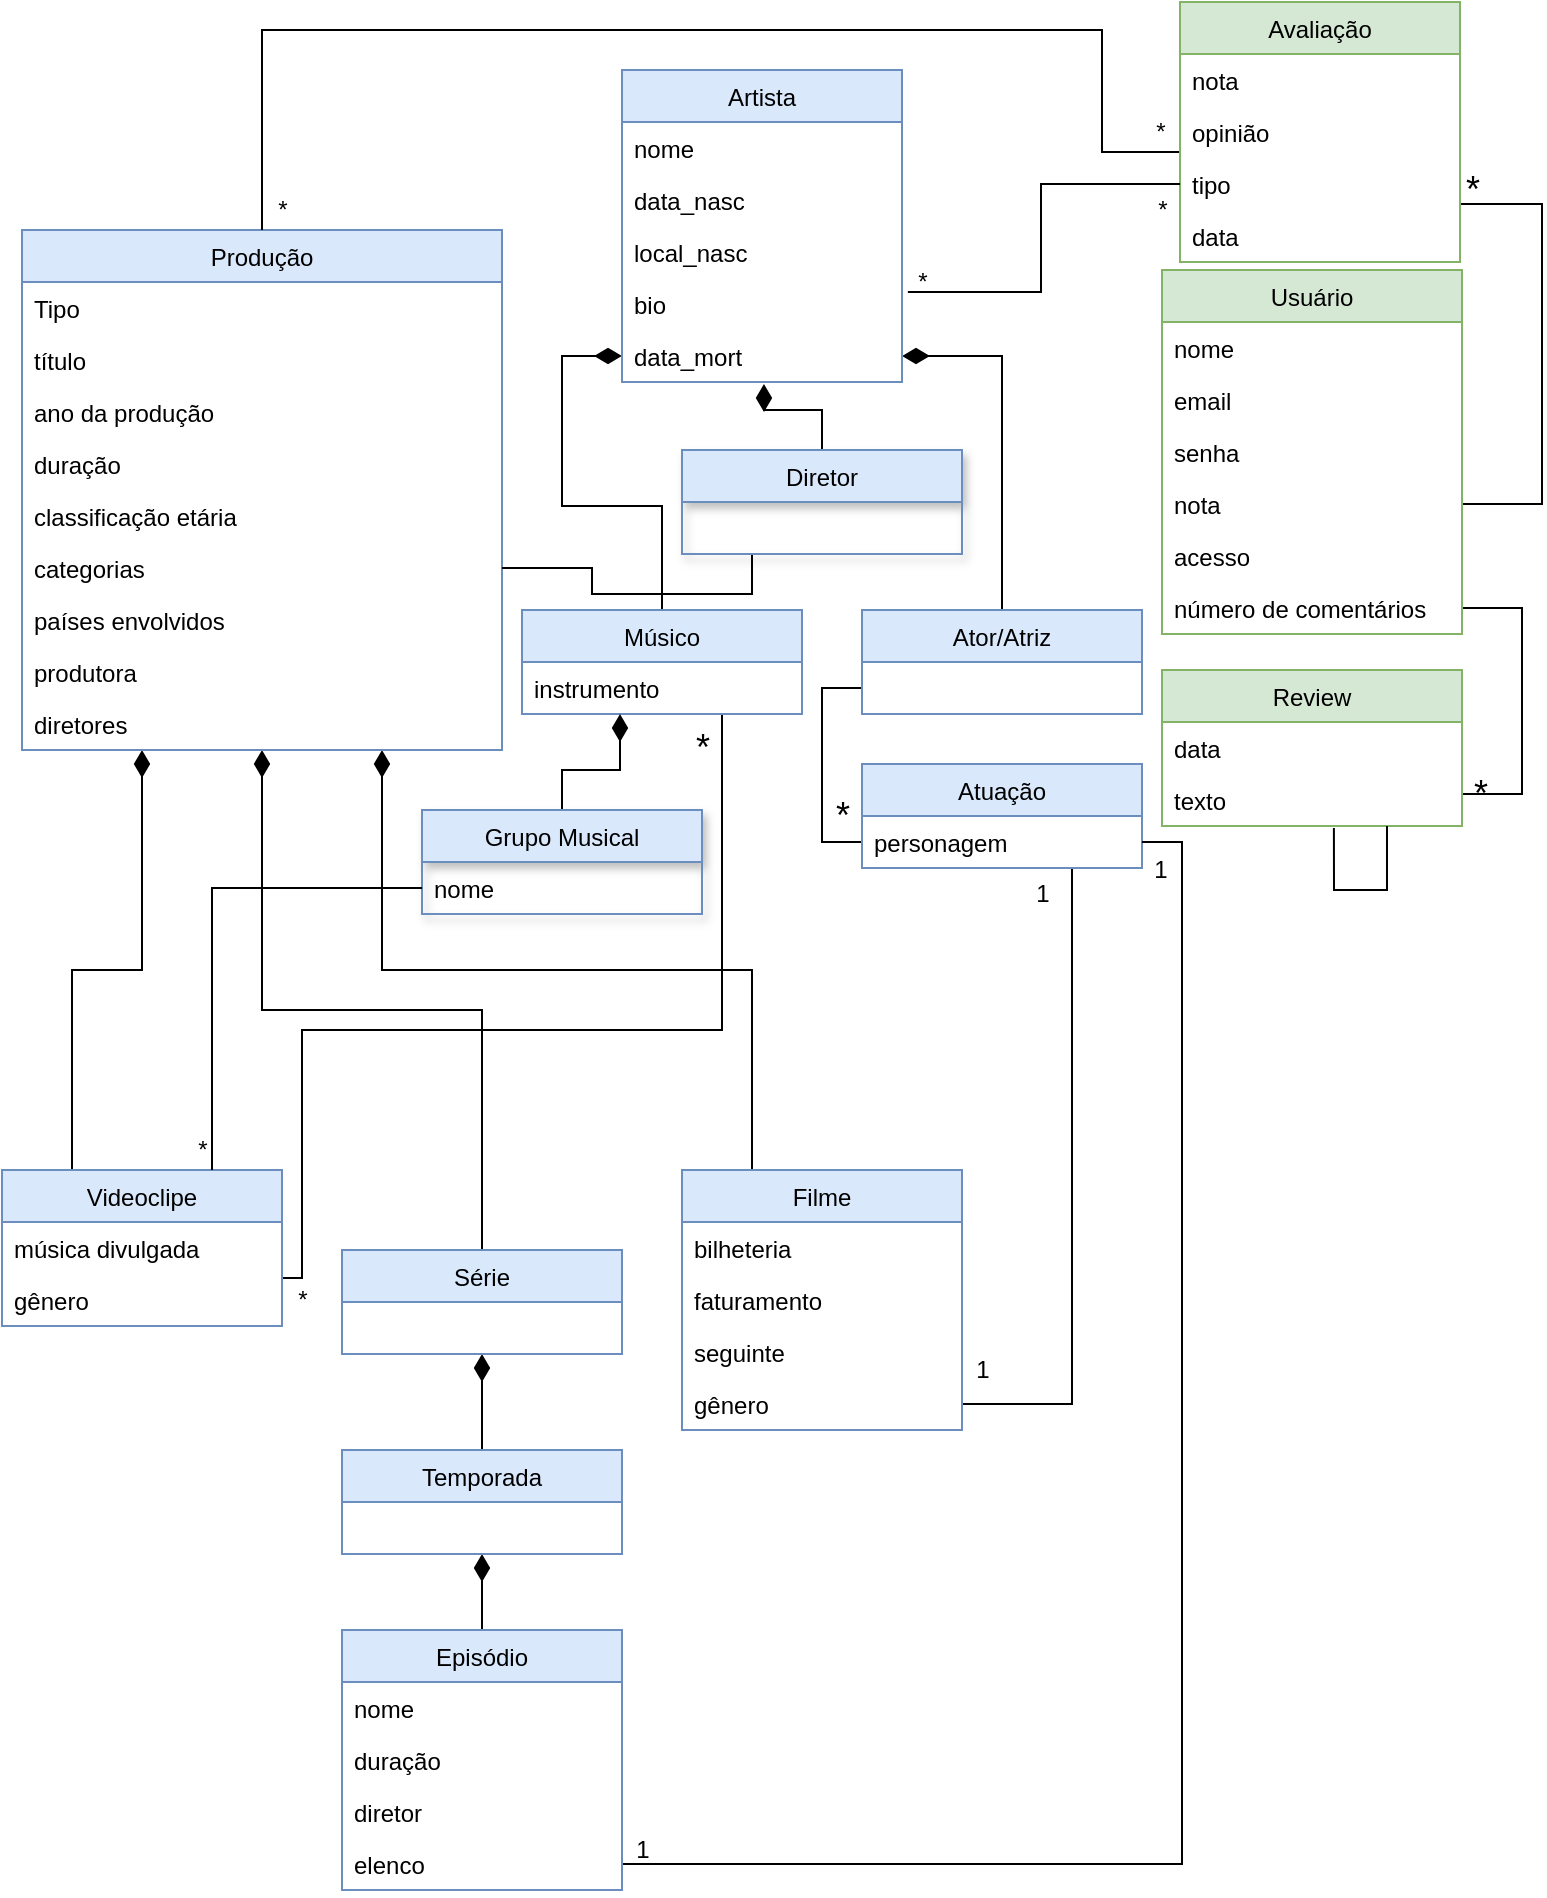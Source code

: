 <mxfile version="12.9.13" type="device"><diagram id="T0cRN0l5cPZT1lQoQmlp" name="Page-1"><mxGraphModel dx="1422" dy="791" grid="1" gridSize="10" guides="1" tooltips="1" connect="1" arrows="1" fold="1" page="1" pageScale="1" pageWidth="827" pageHeight="1169" math="0" shadow="0"><root><mxCell id="0"/><mxCell id="1" parent="0"/><mxCell id="8_0X_kutfOQJZJNps9J1-56" style="edgeStyle=orthogonalEdgeStyle;rounded=0;orthogonalLoop=1;jettySize=auto;html=1;exitX=0.25;exitY=1;exitDx=0;exitDy=0;entryX=0.25;entryY=0;entryDx=0;entryDy=0;shadow=0;startArrow=diamondThin;startFill=1;startSize=11;endArrow=none;endFill=0;endSize=11;targetPerimeterSpacing=0;strokeColor=#000000;strokeWidth=1;fontSize=18;" parent="1" source="6u76rjOhcxtGFufM5d8G-9" target="6u76rjOhcxtGFufM5d8G-22" edge="1"><mxGeometry relative="1" as="geometry"/></mxCell><mxCell id="8_0X_kutfOQJZJNps9J1-57" style="edgeStyle=orthogonalEdgeStyle;rounded=0;orthogonalLoop=1;jettySize=auto;html=1;exitX=0.5;exitY=1;exitDx=0;exitDy=0;entryX=0.5;entryY=0;entryDx=0;entryDy=0;shadow=0;startArrow=diamondThin;startFill=1;startSize=11;endArrow=none;endFill=0;endSize=11;targetPerimeterSpacing=0;strokeColor=#000000;strokeWidth=1;fontSize=18;" parent="1" source="6u76rjOhcxtGFufM5d8G-9" target="6u76rjOhcxtGFufM5d8G-18" edge="1"><mxGeometry relative="1" as="geometry"/></mxCell><mxCell id="8_0X_kutfOQJZJNps9J1-58" style="edgeStyle=orthogonalEdgeStyle;rounded=0;orthogonalLoop=1;jettySize=auto;html=1;exitX=0.75;exitY=1;exitDx=0;exitDy=0;entryX=0.25;entryY=0;entryDx=0;entryDy=0;shadow=0;startArrow=diamondThin;startFill=1;startSize=11;endArrow=none;endFill=0;endSize=11;targetPerimeterSpacing=0;strokeColor=#000000;strokeWidth=1;fontSize=18;" parent="1" source="6u76rjOhcxtGFufM5d8G-9" target="6u76rjOhcxtGFufM5d8G-13" edge="1"><mxGeometry relative="1" as="geometry"/></mxCell><mxCell id="8_0X_kutfOQJZJNps9J1-60" style="edgeStyle=orthogonalEdgeStyle;rounded=0;orthogonalLoop=1;jettySize=auto;html=1;exitX=0.5;exitY=1;exitDx=0;exitDy=0;shadow=0;startArrow=diamondThin;startFill=1;startSize=11;endArrow=none;endFill=0;endSize=11;targetPerimeterSpacing=0;strokeColor=#000000;strokeWidth=1;fontSize=18;" parent="1" source="6u76rjOhcxtGFufM5d8G-18" target="6u76rjOhcxtGFufM5d8G-46" edge="1"><mxGeometry relative="1" as="geometry"/></mxCell><mxCell id="8_0X_kutfOQJZJNps9J1-59" style="edgeStyle=orthogonalEdgeStyle;rounded=0;orthogonalLoop=1;jettySize=auto;html=1;exitX=0.5;exitY=1;exitDx=0;exitDy=0;entryX=0.5;entryY=0;entryDx=0;entryDy=0;shadow=0;startArrow=diamondThin;startFill=1;startSize=11;endArrow=none;endFill=0;endSize=11;targetPerimeterSpacing=0;strokeColor=#000000;strokeWidth=1;fontSize=18;" parent="1" source="6u76rjOhcxtGFufM5d8G-46" target="HcOJSA28OpiBK0CASwr_-13" edge="1"><mxGeometry relative="1" as="geometry"/></mxCell><mxCell id="8_0X_kutfOQJZJNps9J1-8" style="edgeStyle=orthogonalEdgeStyle;rounded=0;orthogonalLoop=1;jettySize=auto;html=1;exitX=1;exitY=0.5;exitDx=0;exitDy=0;entryX=1;entryY=0.5;entryDx=0;entryDy=0;startArrow=none;startFill=0;startSize=11;endArrow=none;endFill=0;endSize=11;targetPerimeterSpacing=0;strokeColor=#000000;strokeWidth=1;verticalAlign=middle;shadow=0;" parent="1" source="8_0X_kutfOQJZJNps9J1-16" target="HcOJSA28OpiBK0CASwr_-22" edge="1"><mxGeometry relative="1" as="geometry"/></mxCell><mxCell id="8_0X_kutfOQJZJNps9J1-16" value="*" style="text;html=1;align=center;verticalAlign=middle;resizable=0;points=[];autosize=1;fontSize=18;" parent="1" vertex="1"><mxGeometry x="739" y="387" width="20" height="30" as="geometry"/></mxCell><mxCell id="8_0X_kutfOQJZJNps9J1-17" style="edgeStyle=orthogonalEdgeStyle;rounded=0;orthogonalLoop=1;jettySize=auto;html=1;exitX=1;exitY=0.5;exitDx=0;exitDy=0;entryX=1;entryY=0.5;entryDx=0;entryDy=0;startArrow=none;startFill=0;startSize=11;endArrow=none;endFill=0;endSize=11;targetPerimeterSpacing=0;strokeColor=#000000;strokeWidth=1;verticalAlign=middle;shadow=0;" parent="1" source="HcOJSA28OpiBK0CASwr_-23" target="8_0X_kutfOQJZJNps9J1-16" edge="1"><mxGeometry relative="1" as="geometry"><mxPoint x="740" y="309" as="sourcePoint"/><mxPoint x="740" y="405" as="targetPoint"/><Array as="points"><mxPoint x="770" y="309"/><mxPoint x="770" y="402"/></Array></mxGeometry></mxCell><mxCell id="8_0X_kutfOQJZJNps9J1-61" style="edgeStyle=orthogonalEdgeStyle;rounded=0;orthogonalLoop=1;jettySize=auto;html=1;exitX=0.75;exitY=1;exitDx=0;exitDy=0;entryX=1;entryY=0.5;entryDx=0;entryDy=0;shadow=0;startArrow=none;startFill=0;startSize=11;endArrow=none;endFill=0;endSize=11;targetPerimeterSpacing=0;strokeColor=#000000;strokeWidth=1;fontSize=18;" parent="1" source="8_0X_kutfOQJZJNps9J1-18" target="HcOJSA28OpiBK0CASwr_-24" edge="1"><mxGeometry relative="1" as="geometry"/></mxCell><mxCell id="8_0X_kutfOQJZJNps9J1-50" style="edgeStyle=orthogonalEdgeStyle;rounded=0;orthogonalLoop=1;jettySize=auto;html=1;exitX=0;exitY=0.75;exitDx=0;exitDy=0;entryX=0;entryY=0.5;entryDx=0;entryDy=0;shadow=0;startArrow=none;startFill=0;startSize=11;endArrow=none;endFill=0;endSize=11;targetPerimeterSpacing=0;strokeColor=#000000;strokeWidth=1;fontSize=18;" parent="1" source="8_0X_kutfOQJZJNps9J1-33" target="8_0X_kutfOQJZJNps9J1-19" edge="1"><mxGeometry relative="1" as="geometry"/></mxCell><mxCell id="8_0X_kutfOQJZJNps9J1-51" value="*" style="text;html=1;align=center;verticalAlign=middle;resizable=0;points=[];autosize=1;fontSize=18;fillColor=none;shadow=1;" parent="1" vertex="1"><mxGeometry x="420" y="398" width="20" height="30" as="geometry"/></mxCell><mxCell id="8_0X_kutfOQJZJNps9J1-54" style="edgeStyle=orthogonalEdgeStyle;rounded=0;orthogonalLoop=1;jettySize=auto;html=1;exitX=0;exitY=0.5;exitDx=0;exitDy=0;entryX=0.5;entryY=0;entryDx=0;entryDy=0;shadow=0;startArrow=diamondThin;startFill=1;startSize=11;endArrow=none;endFill=0;endSize=11;targetPerimeterSpacing=0;strokeColor=#000000;strokeWidth=1;fontSize=18;" parent="1" source="Url6fS7gHIHiot57_ROE-6" target="8_0X_kutfOQJZJNps9J1-29" edge="1"><mxGeometry relative="1" as="geometry"><mxPoint x="320" y="209" as="sourcePoint"/></mxGeometry></mxCell><mxCell id="8_0X_kutfOQJZJNps9J1-55" style="edgeStyle=orthogonalEdgeStyle;rounded=0;orthogonalLoop=1;jettySize=auto;html=1;exitX=1;exitY=0.5;exitDx=0;exitDy=0;entryX=0.5;entryY=0;entryDx=0;entryDy=0;shadow=0;startArrow=diamondThin;startFill=1;startSize=11;endArrow=none;endFill=0;endSize=11;targetPerimeterSpacing=0;strokeColor=#000000;strokeWidth=1;fontSize=18;" parent="1" source="Url6fS7gHIHiot57_ROE-6" target="8_0X_kutfOQJZJNps9J1-33" edge="1"><mxGeometry relative="1" as="geometry"><mxPoint x="460" y="209" as="sourcePoint"/></mxGeometry></mxCell><mxCell id="MhC4tZgXCrcLHHd4MoNJ-8" style="edgeStyle=orthogonalEdgeStyle;rounded=0;orthogonalLoop=1;jettySize=auto;html=1;exitX=1;exitY=0.5;exitDx=0;exitDy=0;entryX=1;entryY=0.5;entryDx=0;entryDy=0;startArrow=none;startFill=0;endArrow=none;endFill=0;" parent="1" source="HcOJSA28OpiBK0CASwr_-11" target="HcOJSA28OpiBK0CASwr_-10" edge="1"><mxGeometry relative="1" as="geometry"><Array as="points"><mxPoint x="780" y="257"/><mxPoint x="780" y="107"/></Array></mxGeometry></mxCell><mxCell id="6u76rjOhcxtGFufM5d8G-9" value="Produção" style="swimlane;fontStyle=0;childLayout=stackLayout;horizontal=1;startSize=26;fillColor=#dae8fc;horizontalStack=0;resizeParent=1;resizeParentMax=0;resizeLast=0;collapsible=1;marginBottom=0;strokeColor=#6c8ebf;" parent="1" vertex="1"><mxGeometry x="20" y="120" width="240" height="260" as="geometry"/></mxCell><mxCell id="6u76rjOhcxtGFufM5d8G-10" value="Tipo" style="text;strokeColor=none;fillColor=none;align=left;verticalAlign=top;spacingLeft=4;spacingRight=4;overflow=hidden;rotatable=0;points=[[0,0.5],[1,0.5]];portConstraint=eastwest;" parent="6u76rjOhcxtGFufM5d8G-9" vertex="1"><mxGeometry y="26" width="240" height="26" as="geometry"/></mxCell><mxCell id="6u76rjOhcxtGFufM5d8G-11" value="título" style="text;strokeColor=none;fillColor=none;align=left;verticalAlign=top;spacingLeft=4;spacingRight=4;overflow=hidden;rotatable=0;points=[[0,0.5],[1,0.5]];portConstraint=eastwest;" parent="6u76rjOhcxtGFufM5d8G-9" vertex="1"><mxGeometry y="52" width="240" height="26" as="geometry"/></mxCell><mxCell id="6u76rjOhcxtGFufM5d8G-12" value="ano da produção" style="text;strokeColor=none;fillColor=none;align=left;verticalAlign=top;spacingLeft=4;spacingRight=4;overflow=hidden;rotatable=0;points=[[0,0.5],[1,0.5]];portConstraint=eastwest;" parent="6u76rjOhcxtGFufM5d8G-9" vertex="1"><mxGeometry y="78" width="240" height="26" as="geometry"/></mxCell><mxCell id="6u76rjOhcxtGFufM5d8G-30" value="duração" style="text;strokeColor=none;fillColor=none;align=left;verticalAlign=top;spacingLeft=4;spacingRight=4;overflow=hidden;rotatable=0;points=[[0,0.5],[1,0.5]];portConstraint=eastwest;" parent="6u76rjOhcxtGFufM5d8G-9" vertex="1"><mxGeometry y="104" width="240" height="26" as="geometry"/></mxCell><mxCell id="6u76rjOhcxtGFufM5d8G-31" value="classificação etária" style="text;strokeColor=none;fillColor=none;align=left;verticalAlign=top;spacingLeft=4;spacingRight=4;overflow=hidden;rotatable=0;points=[[0,0.5],[1,0.5]];portConstraint=eastwest;" parent="6u76rjOhcxtGFufM5d8G-9" vertex="1"><mxGeometry y="130" width="240" height="26" as="geometry"/></mxCell><mxCell id="6u76rjOhcxtGFufM5d8G-33" value="categorias" style="text;strokeColor=none;fillColor=none;align=left;verticalAlign=top;spacingLeft=4;spacingRight=4;overflow=hidden;rotatable=0;points=[[0,0.5],[1,0.5]];portConstraint=eastwest;" parent="6u76rjOhcxtGFufM5d8G-9" vertex="1"><mxGeometry y="156" width="240" height="26" as="geometry"/></mxCell><mxCell id="6u76rjOhcxtGFufM5d8G-35" value="países   envolvidos" style="text;strokeColor=none;fillColor=none;align=left;verticalAlign=top;spacingLeft=4;spacingRight=4;overflow=hidden;rotatable=0;points=[[0,0.5],[1,0.5]];portConstraint=eastwest;" parent="6u76rjOhcxtGFufM5d8G-9" vertex="1"><mxGeometry y="182" width="240" height="26" as="geometry"/></mxCell><mxCell id="6u76rjOhcxtGFufM5d8G-36" value="produtora" style="text;strokeColor=none;fillColor=none;align=left;verticalAlign=top;spacingLeft=4;spacingRight=4;overflow=hidden;rotatable=0;points=[[0,0.5],[1,0.5]];portConstraint=eastwest;" parent="6u76rjOhcxtGFufM5d8G-9" vertex="1"><mxGeometry y="208" width="240" height="26" as="geometry"/></mxCell><mxCell id="6u76rjOhcxtGFufM5d8G-37" value="diretores" style="text;strokeColor=none;fillColor=none;align=left;verticalAlign=top;spacingLeft=4;spacingRight=4;overflow=hidden;rotatable=0;points=[[0,0.5],[1,0.5]];portConstraint=eastwest;" parent="6u76rjOhcxtGFufM5d8G-9" vertex="1"><mxGeometry y="234" width="240" height="26" as="geometry"/></mxCell><mxCell id="Url6fS7gHIHiot57_ROE-1" value="Artista" style="swimlane;fontStyle=0;childLayout=stackLayout;horizontal=1;startSize=26;fillColor=#dae8fc;horizontalStack=0;resizeParent=1;resizeParentMax=0;resizeLast=0;collapsible=1;marginBottom=0;strokeColor=#6c8ebf;" parent="1" vertex="1"><mxGeometry x="320" y="40" width="140" height="156" as="geometry"/></mxCell><mxCell id="Url6fS7gHIHiot57_ROE-2" value="nome" style="text;strokeColor=none;fillColor=none;align=left;verticalAlign=top;spacingLeft=4;spacingRight=4;overflow=hidden;rotatable=0;points=[[0,0.5],[1,0.5]];portConstraint=eastwest;" parent="Url6fS7gHIHiot57_ROE-1" vertex="1"><mxGeometry y="26" width="140" height="26" as="geometry"/></mxCell><mxCell id="Url6fS7gHIHiot57_ROE-3" value="data_nasc" style="text;strokeColor=none;fillColor=none;align=left;verticalAlign=top;spacingLeft=4;spacingRight=4;overflow=hidden;rotatable=0;points=[[0,0.5],[1,0.5]];portConstraint=eastwest;" parent="Url6fS7gHIHiot57_ROE-1" vertex="1"><mxGeometry y="52" width="140" height="26" as="geometry"/></mxCell><mxCell id="Url6fS7gHIHiot57_ROE-4" value="local_nasc" style="text;strokeColor=none;fillColor=none;align=left;verticalAlign=top;spacingLeft=4;spacingRight=4;overflow=hidden;rotatable=0;points=[[0,0.5],[1,0.5]];portConstraint=eastwest;" parent="Url6fS7gHIHiot57_ROE-1" vertex="1"><mxGeometry y="78" width="140" height="26" as="geometry"/></mxCell><mxCell id="Url6fS7gHIHiot57_ROE-5" value="bio" style="text;strokeColor=none;fillColor=none;align=left;verticalAlign=top;spacingLeft=4;spacingRight=4;overflow=hidden;rotatable=0;points=[[0,0.5],[1,0.5]];portConstraint=eastwest;" parent="Url6fS7gHIHiot57_ROE-1" vertex="1"><mxGeometry y="104" width="140" height="26" as="geometry"/></mxCell><mxCell id="Url6fS7gHIHiot57_ROE-6" value="data_mort" style="text;strokeColor=none;fillColor=none;align=left;verticalAlign=top;spacingLeft=4;spacingRight=4;overflow=hidden;rotatable=0;points=[[0,0.5],[1,0.5]];portConstraint=eastwest;" parent="Url6fS7gHIHiot57_ROE-1" vertex="1"><mxGeometry y="130" width="140" height="26" as="geometry"/></mxCell><mxCell id="HcOJSA28OpiBK0CASwr_-6" value="Usuário" style="swimlane;fontStyle=0;childLayout=stackLayout;horizontal=1;startSize=26;fillColor=#d5e8d4;horizontalStack=0;resizeParent=1;resizeParentMax=0;resizeLast=0;collapsible=1;marginBottom=0;strokeColor=#82b366;" parent="1" vertex="1"><mxGeometry x="590" y="140" width="150" height="182" as="geometry"/></mxCell><mxCell id="HcOJSA28OpiBK0CASwr_-7" value="nome" style="text;strokeColor=none;fillColor=none;align=left;verticalAlign=top;spacingLeft=4;spacingRight=4;overflow=hidden;rotatable=0;points=[[0,0.5],[1,0.5]];portConstraint=eastwest;" parent="HcOJSA28OpiBK0CASwr_-6" vertex="1"><mxGeometry y="26" width="150" height="26" as="geometry"/></mxCell><mxCell id="HcOJSA28OpiBK0CASwr_-8" value="email" style="text;strokeColor=none;fillColor=none;align=left;verticalAlign=top;spacingLeft=4;spacingRight=4;overflow=hidden;rotatable=0;points=[[0,0.5],[1,0.5]];portConstraint=eastwest;" parent="HcOJSA28OpiBK0CASwr_-6" vertex="1"><mxGeometry y="52" width="150" height="26" as="geometry"/></mxCell><mxCell id="HcOJSA28OpiBK0CASwr_-9" value="senha" style="text;strokeColor=none;fillColor=none;align=left;verticalAlign=top;spacingLeft=4;spacingRight=4;overflow=hidden;rotatable=0;points=[[0,0.5],[1,0.5]];portConstraint=eastwest;" parent="HcOJSA28OpiBK0CASwr_-6" vertex="1"><mxGeometry y="78" width="150" height="26" as="geometry"/></mxCell><mxCell id="HcOJSA28OpiBK0CASwr_-11" value="nota" style="text;strokeColor=none;fillColor=none;align=left;verticalAlign=top;spacingLeft=4;spacingRight=4;overflow=hidden;rotatable=0;points=[[0,0.5],[1,0.5]];portConstraint=eastwest;" parent="HcOJSA28OpiBK0CASwr_-6" vertex="1"><mxGeometry y="104" width="150" height="26" as="geometry"/></mxCell><mxCell id="HcOJSA28OpiBK0CASwr_-12" value="acesso" style="text;strokeColor=none;fillColor=none;align=left;verticalAlign=top;spacingLeft=4;spacingRight=4;overflow=hidden;rotatable=0;points=[[0,0.5],[1,0.5]];portConstraint=eastwest;" parent="HcOJSA28OpiBK0CASwr_-6" vertex="1"><mxGeometry y="130" width="150" height="26" as="geometry"/></mxCell><mxCell id="HcOJSA28OpiBK0CASwr_-23" value="número de comentários" style="text;strokeColor=none;fillColor=none;align=left;verticalAlign=top;spacingLeft=4;spacingRight=4;overflow=hidden;rotatable=0;points=[[0,0.5],[1,0.5]];portConstraint=eastwest;" parent="HcOJSA28OpiBK0CASwr_-6" vertex="1"><mxGeometry y="156" width="150" height="26" as="geometry"/></mxCell><mxCell id="HcOJSA28OpiBK0CASwr_-19" value="Review" style="swimlane;fontStyle=0;childLayout=stackLayout;horizontal=1;startSize=26;fillColor=#d5e8d4;horizontalStack=0;resizeParent=1;resizeParentMax=0;resizeLast=0;collapsible=1;marginBottom=0;strokeColor=#82b366;" parent="1" vertex="1"><mxGeometry x="590" y="340" width="150" height="78" as="geometry"/></mxCell><mxCell id="HcOJSA28OpiBK0CASwr_-21" value="data" style="text;strokeColor=none;fillColor=none;align=left;verticalAlign=top;spacingLeft=4;spacingRight=4;overflow=hidden;rotatable=0;points=[[0,0.5],[1,0.5]];portConstraint=eastwest;" parent="HcOJSA28OpiBK0CASwr_-19" vertex="1"><mxGeometry y="26" width="150" height="26" as="geometry"/></mxCell><mxCell id="HcOJSA28OpiBK0CASwr_-22" value="texto" style="text;strokeColor=none;fillColor=none;align=left;verticalAlign=top;spacingLeft=4;spacingRight=4;overflow=hidden;rotatable=0;points=[[0,0.5],[1,0.5]];portConstraint=eastwest;" parent="HcOJSA28OpiBK0CASwr_-19" vertex="1"><mxGeometry y="52" width="150" height="26" as="geometry"/></mxCell><mxCell id="MhC4tZgXCrcLHHd4MoNJ-25" style="edgeStyle=orthogonalEdgeStyle;rounded=0;orthogonalLoop=1;jettySize=auto;html=1;exitX=0.75;exitY=1;exitDx=0;exitDy=0;entryX=0.573;entryY=1.038;entryDx=0;entryDy=0;entryPerimeter=0;startArrow=none;startFill=0;startSize=11;endArrow=none;endFill=0;endSize=11;" parent="HcOJSA28OpiBK0CASwr_-19" source="HcOJSA28OpiBK0CASwr_-19" target="HcOJSA28OpiBK0CASwr_-22" edge="1"><mxGeometry relative="1" as="geometry"><Array as="points"><mxPoint x="113" y="110"/><mxPoint x="86" y="110"/></Array></mxGeometry></mxCell><mxCell id="8_0X_kutfOQJZJNps9J1-18" value="Atuação" style="swimlane;fontStyle=0;childLayout=stackLayout;horizontal=1;startSize=26;fillColor=#dae8fc;horizontalStack=0;resizeParent=1;resizeParentMax=0;resizeLast=0;collapsible=1;marginBottom=0;fontSize=12;strokeColor=#6c8ebf;" parent="1" vertex="1"><mxGeometry x="440" y="387" width="140" height="52" as="geometry"/></mxCell><mxCell id="8_0X_kutfOQJZJNps9J1-19" value="personagem" style="text;strokeColor=none;fillColor=none;align=left;verticalAlign=top;spacingLeft=4;spacingRight=4;overflow=hidden;rotatable=0;points=[[0,0.5],[1,0.5]];portConstraint=eastwest;" parent="8_0X_kutfOQJZJNps9J1-18" vertex="1"><mxGeometry y="26" width="140" height="26" as="geometry"/></mxCell><mxCell id="MhC4tZgXCrcLHHd4MoNJ-15" style="edgeStyle=orthogonalEdgeStyle;rounded=0;orthogonalLoop=1;jettySize=auto;html=1;entryX=1;entryY=0.077;entryDx=0;entryDy=0;entryPerimeter=0;startArrow=none;startFill=0;endArrow=none;endFill=0;" parent="1" source="8_0X_kutfOQJZJNps9J1-30" edge="1"><mxGeometry relative="1" as="geometry"><mxPoint x="400" y="400" as="sourcePoint"/><mxPoint x="150" y="644.002" as="targetPoint"/><Array as="points"><mxPoint x="370" y="520"/><mxPoint x="160" y="520"/><mxPoint x="160" y="644"/></Array></mxGeometry></mxCell><mxCell id="8_0X_kutfOQJZJNps9J1-29" value="Músico" style="swimlane;fontStyle=0;childLayout=stackLayout;horizontal=1;startSize=26;fillColor=#dae8fc;horizontalStack=0;resizeParent=1;resizeParentMax=0;resizeLast=0;collapsible=1;marginBottom=0;fontSize=12;strokeColor=#6c8ebf;" parent="1" vertex="1"><mxGeometry x="270" y="310" width="140" height="52" as="geometry"/></mxCell><mxCell id="8_0X_kutfOQJZJNps9J1-30" value="instrumento" style="text;strokeColor=none;fillColor=none;align=left;verticalAlign=top;spacingLeft=4;spacingRight=4;overflow=hidden;rotatable=0;points=[[0,0.5],[1,0.5]];portConstraint=eastwest;" parent="8_0X_kutfOQJZJNps9J1-29" vertex="1"><mxGeometry y="26" width="140" height="26" as="geometry"/></mxCell><mxCell id="8_0X_kutfOQJZJNps9J1-33" value="Ator/Atriz" style="swimlane;fontStyle=0;childLayout=stackLayout;horizontal=1;startSize=26;fillColor=#dae8fc;horizontalStack=0;resizeParent=1;resizeParentMax=0;resizeLast=0;collapsible=1;marginBottom=0;fontSize=12;strokeColor=#6c8ebf;" parent="1" vertex="1"><mxGeometry x="440" y="310" width="140" height="52" as="geometry"/></mxCell><mxCell id="MhC4tZgXCrcLHHd4MoNJ-9" value="&lt;font style=&quot;font-size: 18px&quot;&gt;*&lt;/font&gt;" style="text;html=1;align=center;verticalAlign=middle;resizable=0;points=[];autosize=1;" parent="1" vertex="1"><mxGeometry x="735" y="90" width="20" height="20" as="geometry"/></mxCell><mxCell id="MhC4tZgXCrcLHHd4MoNJ-11" style="edgeStyle=orthogonalEdgeStyle;rounded=0;orthogonalLoop=1;jettySize=auto;html=1;exitX=1;exitY=0.5;exitDx=0;exitDy=0;entryX=1;entryY=0.5;entryDx=0;entryDy=0;startArrow=none;startFill=0;endArrow=none;endFill=0;" parent="1" source="8_0X_kutfOQJZJNps9J1-19" target="HcOJSA28OpiBK0CASwr_-18" edge="1"><mxGeometry relative="1" as="geometry"/></mxCell><mxCell id="MhC4tZgXCrcLHHd4MoNJ-16" value="&lt;font style=&quot;font-size: 18px&quot;&gt;*&lt;/font&gt;" style="text;html=1;align=center;verticalAlign=middle;resizable=0;points=[];autosize=1;" parent="1" vertex="1"><mxGeometry x="350" y="369" width="20" height="20" as="geometry"/></mxCell><mxCell id="MhC4tZgXCrcLHHd4MoNJ-21" style="edgeStyle=orthogonalEdgeStyle;rounded=0;orthogonalLoop=1;jettySize=auto;html=1;entryX=0.507;entryY=1.038;entryDx=0;entryDy=0;entryPerimeter=0;startArrow=none;startFill=0;endArrow=diamondThin;endFill=1;endSize=11;startSize=11;" parent="1" source="MhC4tZgXCrcLHHd4MoNJ-17" target="Url6fS7gHIHiot57_ROE-6" edge="1"><mxGeometry relative="1" as="geometry"/></mxCell><mxCell id="MhC4tZgXCrcLHHd4MoNJ-27" style="edgeStyle=orthogonalEdgeStyle;rounded=0;orthogonalLoop=1;jettySize=auto;html=1;exitX=0.25;exitY=1;exitDx=0;exitDy=0;entryX=1;entryY=0.5;entryDx=0;entryDy=0;startArrow=none;startFill=0;startSize=11;endArrow=none;endFill=0;endSize=11;" parent="1" source="MhC4tZgXCrcLHHd4MoNJ-17" target="6u76rjOhcxtGFufM5d8G-33" edge="1"><mxGeometry relative="1" as="geometry"/></mxCell><mxCell id="MhC4tZgXCrcLHHd4MoNJ-17" value="Diretor" style="swimlane;fontStyle=0;childLayout=stackLayout;horizontal=1;startSize=26;fillColor=#dae8fc;horizontalStack=0;resizeParent=1;resizeParentMax=0;resizeLast=0;collapsible=1;marginBottom=0;shadow=1;strokeColor=#6c8ebf;" parent="1" vertex="1"><mxGeometry x="350" y="230" width="140" height="52" as="geometry"/></mxCell><mxCell id="MhC4tZgXCrcLHHd4MoNJ-22" style="edgeStyle=orthogonalEdgeStyle;rounded=0;orthogonalLoop=1;jettySize=auto;html=1;entryX=0.5;entryY=0;entryDx=0;entryDy=0;startArrow=none;startFill=0;startSize=11;endArrow=none;endFill=0;endSize=11;exitX=0;exitY=0.5;exitDx=0;exitDy=0;" parent="1" source="HcOJSA28OpiBK0CASwr_-4" target="6u76rjOhcxtGFufM5d8G-9" edge="1"><mxGeometry relative="1" as="geometry"><Array as="points"><mxPoint x="560" y="81"/><mxPoint x="560" y="20"/><mxPoint x="140" y="20"/></Array></mxGeometry></mxCell><mxCell id="HcOJSA28OpiBK0CASwr_-1" value="Avaliação" style="swimlane;fontStyle=0;childLayout=stackLayout;horizontal=1;startSize=26;fillColor=#d5e8d4;horizontalStack=0;resizeParent=1;resizeParentMax=0;resizeLast=0;collapsible=1;marginBottom=0;strokeColor=#82b366;" parent="1" vertex="1"><mxGeometry x="599" y="6" width="140" height="130" as="geometry"/></mxCell><mxCell id="HcOJSA28OpiBK0CASwr_-3" value="nota" style="text;strokeColor=none;fillColor=none;align=left;verticalAlign=top;spacingLeft=4;spacingRight=4;overflow=hidden;rotatable=0;points=[[0,0.5],[1,0.5]];portConstraint=eastwest;" parent="HcOJSA28OpiBK0CASwr_-1" vertex="1"><mxGeometry y="26" width="140" height="26" as="geometry"/></mxCell><mxCell id="HcOJSA28OpiBK0CASwr_-4" value="opinião" style="text;strokeColor=none;fillColor=none;align=left;verticalAlign=top;spacingLeft=4;spacingRight=4;overflow=hidden;rotatable=0;points=[[0,0.5],[1,0.5]];portConstraint=eastwest;" parent="HcOJSA28OpiBK0CASwr_-1" vertex="1"><mxGeometry y="52" width="140" height="26" as="geometry"/></mxCell><mxCell id="HcOJSA28OpiBK0CASwr_-10" value="tipo" style="text;strokeColor=none;fillColor=none;align=left;verticalAlign=top;spacingLeft=4;spacingRight=4;overflow=hidden;rotatable=0;points=[[0,0.5],[1,0.5]];portConstraint=eastwest;" parent="HcOJSA28OpiBK0CASwr_-1" vertex="1"><mxGeometry y="78" width="140" height="26" as="geometry"/></mxCell><mxCell id="MhC4tZgXCrcLHHd4MoNJ-35" value="data" style="text;strokeColor=none;fillColor=none;align=left;verticalAlign=top;spacingLeft=4;spacingRight=4;overflow=hidden;rotatable=0;points=[[0,0.5],[1,0.5]];portConstraint=eastwest;" parent="HcOJSA28OpiBK0CASwr_-1" vertex="1"><mxGeometry y="104" width="140" height="26" as="geometry"/></mxCell><mxCell id="MhC4tZgXCrcLHHd4MoNJ-24" style="edgeStyle=orthogonalEdgeStyle;rounded=0;orthogonalLoop=1;jettySize=auto;html=1;entryX=1.021;entryY=0.269;entryDx=0;entryDy=0;entryPerimeter=0;startArrow=none;startFill=0;startSize=11;endArrow=none;endFill=0;endSize=11;" parent="1" source="HcOJSA28OpiBK0CASwr_-10" target="Url6fS7gHIHiot57_ROE-5" edge="1"><mxGeometry relative="1" as="geometry"/></mxCell><mxCell id="6u76rjOhcxtGFufM5d8G-13" value="Filme" style="swimlane;fontStyle=0;childLayout=stackLayout;horizontal=1;startSize=26;fillColor=#dae8fc;horizontalStack=0;resizeParent=1;resizeParentMax=0;resizeLast=0;collapsible=1;marginBottom=0;strokeColor=#6c8ebf;" parent="1" vertex="1"><mxGeometry x="350" y="590" width="140" height="130" as="geometry"/></mxCell><mxCell id="6u76rjOhcxtGFufM5d8G-14" value="bilheteria " style="text;strokeColor=none;fillColor=none;align=left;verticalAlign=top;spacingLeft=4;spacingRight=4;overflow=hidden;rotatable=0;points=[[0,0.5],[1,0.5]];portConstraint=eastwest;" parent="6u76rjOhcxtGFufM5d8G-13" vertex="1"><mxGeometry y="26" width="140" height="26" as="geometry"/></mxCell><mxCell id="6u76rjOhcxtGFufM5d8G-15" value="faturamento" style="text;strokeColor=none;fillColor=none;align=left;verticalAlign=top;spacingLeft=4;spacingRight=4;overflow=hidden;rotatable=0;points=[[0,0.5],[1,0.5]];portConstraint=eastwest;" parent="6u76rjOhcxtGFufM5d8G-13" vertex="1"><mxGeometry y="52" width="140" height="26" as="geometry"/></mxCell><mxCell id="6u76rjOhcxtGFufM5d8G-41" value="seguinte" style="text;strokeColor=none;fillColor=none;align=left;verticalAlign=top;spacingLeft=4;spacingRight=4;overflow=hidden;rotatable=0;points=[[0,0.5],[1,0.5]];portConstraint=eastwest;" parent="6u76rjOhcxtGFufM5d8G-13" vertex="1"><mxGeometry y="78" width="140" height="26" as="geometry"/></mxCell><mxCell id="HcOJSA28OpiBK0CASwr_-24" value="gênero" style="text;strokeColor=none;fillColor=none;align=left;verticalAlign=top;spacingLeft=4;spacingRight=4;overflow=hidden;rotatable=0;points=[[0,0.5],[1,0.5]];portConstraint=eastwest;" parent="6u76rjOhcxtGFufM5d8G-13" vertex="1"><mxGeometry y="104" width="140" height="26" as="geometry"/></mxCell><mxCell id="6u76rjOhcxtGFufM5d8G-18" value="Série" style="swimlane;fontStyle=0;childLayout=stackLayout;horizontal=1;startSize=26;fillColor=#dae8fc;horizontalStack=0;resizeParent=1;resizeParentMax=0;resizeLast=0;collapsible=1;marginBottom=0;strokeColor=#6c8ebf;" parent="1" vertex="1"><mxGeometry x="180" y="630" width="140" height="52" as="geometry"/></mxCell><mxCell id="6u76rjOhcxtGFufM5d8G-22" value=" Videoclipe" style="swimlane;fontStyle=0;childLayout=stackLayout;horizontal=1;startSize=26;fillColor=#dae8fc;horizontalStack=0;resizeParent=1;resizeParentMax=0;resizeLast=0;collapsible=1;marginBottom=0;strokeColor=#6c8ebf;" parent="1" vertex="1"><mxGeometry x="10" y="590" width="140" height="78" as="geometry"/></mxCell><mxCell id="6u76rjOhcxtGFufM5d8G-23" value=" música divulgada" style="text;strokeColor=none;fillColor=none;align=left;verticalAlign=top;spacingLeft=4;spacingRight=4;overflow=hidden;rotatable=0;points=[[0,0.5],[1,0.5]];portConstraint=eastwest;" parent="6u76rjOhcxtGFufM5d8G-22" vertex="1"><mxGeometry y="26" width="140" height="26" as="geometry"/></mxCell><mxCell id="6u76rjOhcxtGFufM5d8G-25" value="gênero" style="text;strokeColor=none;fillColor=none;align=left;verticalAlign=top;spacingLeft=4;spacingRight=4;overflow=hidden;rotatable=0;points=[[0,0.5],[1,0.5]];portConstraint=eastwest;" parent="6u76rjOhcxtGFufM5d8G-22" vertex="1"><mxGeometry y="52" width="140" height="26" as="geometry"/></mxCell><mxCell id="6u76rjOhcxtGFufM5d8G-46" value="Temporada" style="swimlane;fontStyle=0;childLayout=stackLayout;horizontal=1;startSize=26;fillColor=#dae8fc;horizontalStack=0;resizeParent=1;resizeParentMax=0;resizeLast=0;collapsible=1;marginBottom=0;strokeColor=#6c8ebf;" parent="1" vertex="1"><mxGeometry x="180" y="730" width="140" height="52" as="geometry"/></mxCell><mxCell id="HcOJSA28OpiBK0CASwr_-13" value="Episódio" style="swimlane;fontStyle=0;childLayout=stackLayout;horizontal=1;startSize=26;fillColor=#dae8fc;horizontalStack=0;resizeParent=1;resizeParentMax=0;resizeLast=0;collapsible=1;marginBottom=0;strokeColor=#6c8ebf;" parent="1" vertex="1"><mxGeometry x="180" y="820" width="140" height="130" as="geometry"/></mxCell><mxCell id="HcOJSA28OpiBK0CASwr_-14" value="nome" style="text;strokeColor=none;fillColor=none;align=left;verticalAlign=top;spacingLeft=4;spacingRight=4;overflow=hidden;rotatable=0;points=[[0,0.5],[1,0.5]];portConstraint=eastwest;" parent="HcOJSA28OpiBK0CASwr_-13" vertex="1"><mxGeometry y="26" width="140" height="26" as="geometry"/></mxCell><mxCell id="HcOJSA28OpiBK0CASwr_-16" value="duração" style="text;strokeColor=none;fillColor=none;align=left;verticalAlign=top;spacingLeft=4;spacingRight=4;overflow=hidden;rotatable=0;points=[[0,0.5],[1,0.5]];portConstraint=eastwest;" parent="HcOJSA28OpiBK0CASwr_-13" vertex="1"><mxGeometry y="52" width="140" height="26" as="geometry"/></mxCell><mxCell id="HcOJSA28OpiBK0CASwr_-17" value="diretor" style="text;strokeColor=none;fillColor=none;align=left;verticalAlign=top;spacingLeft=4;spacingRight=4;overflow=hidden;rotatable=0;points=[[0,0.5],[1,0.5]];portConstraint=eastwest;" parent="HcOJSA28OpiBK0CASwr_-13" vertex="1"><mxGeometry y="78" width="140" height="26" as="geometry"/></mxCell><mxCell id="HcOJSA28OpiBK0CASwr_-18" value="elenco" style="text;strokeColor=none;fillColor=none;align=left;verticalAlign=top;spacingLeft=4;spacingRight=4;overflow=hidden;rotatable=0;points=[[0,0.5],[1,0.5]];portConstraint=eastwest;" parent="HcOJSA28OpiBK0CASwr_-13" vertex="1"><mxGeometry y="104" width="140" height="26" as="geometry"/></mxCell><mxCell id="MhC4tZgXCrcLHHd4MoNJ-32" style="edgeStyle=orthogonalEdgeStyle;rounded=0;orthogonalLoop=1;jettySize=auto;html=1;exitX=0.5;exitY=0;exitDx=0;exitDy=0;entryX=0.35;entryY=1;entryDx=0;entryDy=0;entryPerimeter=0;startArrow=none;startFill=0;startSize=11;endArrow=diamondThin;endFill=1;endSize=11;" parent="1" source="MhC4tZgXCrcLHHd4MoNJ-28" target="8_0X_kutfOQJZJNps9J1-30" edge="1"><mxGeometry relative="1" as="geometry"/></mxCell><mxCell id="MhC4tZgXCrcLHHd4MoNJ-28" value="Grupo Musical" style="swimlane;fontStyle=0;childLayout=stackLayout;horizontal=1;startSize=26;fillColor=#dae8fc;horizontalStack=0;resizeParent=1;resizeParentMax=0;resizeLast=0;collapsible=1;marginBottom=0;shadow=1;strokeColor=#6c8ebf;" parent="1" vertex="1"><mxGeometry x="220" y="410" width="140" height="52" as="geometry"/></mxCell><mxCell id="MhC4tZgXCrcLHHd4MoNJ-29" value="nome" style="text;strokeColor=none;fillColor=none;align=left;verticalAlign=top;spacingLeft=4;spacingRight=4;overflow=hidden;rotatable=0;points=[[0,0.5],[1,0.5]];portConstraint=eastwest;" parent="MhC4tZgXCrcLHHd4MoNJ-28" vertex="1"><mxGeometry y="26" width="140" height="26" as="geometry"/></mxCell><mxCell id="MhC4tZgXCrcLHHd4MoNJ-33" style="edgeStyle=orthogonalEdgeStyle;rounded=0;orthogonalLoop=1;jettySize=auto;html=1;entryX=0.75;entryY=0;entryDx=0;entryDy=0;startArrow=none;startFill=0;startSize=11;endArrow=none;endFill=0;endSize=11;" parent="1" source="MhC4tZgXCrcLHHd4MoNJ-29" target="6u76rjOhcxtGFufM5d8G-22" edge="1"><mxGeometry relative="1" as="geometry"/></mxCell><mxCell id="MhC4tZgXCrcLHHd4MoNJ-36" value="1" style="text;html=1;align=center;verticalAlign=middle;resizable=0;points=[];autosize=1;" parent="1" vertex="1"><mxGeometry x="490" y="680" width="20" height="20" as="geometry"/></mxCell><mxCell id="MhC4tZgXCrcLHHd4MoNJ-37" value="1" style="text;html=1;align=center;verticalAlign=middle;resizable=0;points=[];autosize=1;" parent="1" vertex="1"><mxGeometry x="579" y="430" width="20" height="20" as="geometry"/></mxCell><mxCell id="MhC4tZgXCrcLHHd4MoNJ-38" value="1" style="text;html=1;align=center;verticalAlign=middle;resizable=0;points=[];autosize=1;" parent="1" vertex="1"><mxGeometry x="320" y="920" width="20" height="20" as="geometry"/></mxCell><mxCell id="MhC4tZgXCrcLHHd4MoNJ-39" value="1" style="text;html=1;align=center;verticalAlign=middle;resizable=0;points=[];autosize=1;" parent="1" vertex="1"><mxGeometry x="520" y="442" width="20" height="20" as="geometry"/></mxCell><mxCell id="MhC4tZgXCrcLHHd4MoNJ-40" value="*" style="text;html=1;align=center;verticalAlign=middle;resizable=0;points=[];autosize=1;" parent="1" vertex="1"><mxGeometry x="100" y="570" width="20" height="20" as="geometry"/></mxCell><mxCell id="MhC4tZgXCrcLHHd4MoNJ-42" value="*" style="text;html=1;align=center;verticalAlign=middle;resizable=0;points=[];autosize=1;" parent="1" vertex="1"><mxGeometry x="150" y="645" width="20" height="20" as="geometry"/></mxCell><mxCell id="MhC4tZgXCrcLHHd4MoNJ-43" value="*" style="text;html=1;align=center;verticalAlign=middle;resizable=0;points=[];autosize=1;" parent="1" vertex="1"><mxGeometry x="460" y="136" width="20" height="20" as="geometry"/></mxCell><mxCell id="MhC4tZgXCrcLHHd4MoNJ-44" value="*" style="text;html=1;align=center;verticalAlign=middle;resizable=0;points=[];autosize=1;" parent="1" vertex="1"><mxGeometry x="580" y="100" width="20" height="20" as="geometry"/></mxCell><mxCell id="MhC4tZgXCrcLHHd4MoNJ-45" value="*" style="text;html=1;align=center;verticalAlign=middle;resizable=0;points=[];autosize=1;" parent="1" vertex="1"><mxGeometry x="579" y="61" width="20" height="20" as="geometry"/></mxCell><mxCell id="MhC4tZgXCrcLHHd4MoNJ-46" value="*" style="text;html=1;align=center;verticalAlign=middle;resizable=0;points=[];autosize=1;" parent="1" vertex="1"><mxGeometry x="140" y="100" width="20" height="20" as="geometry"/></mxCell></root></mxGraphModel></diagram></mxfile>
